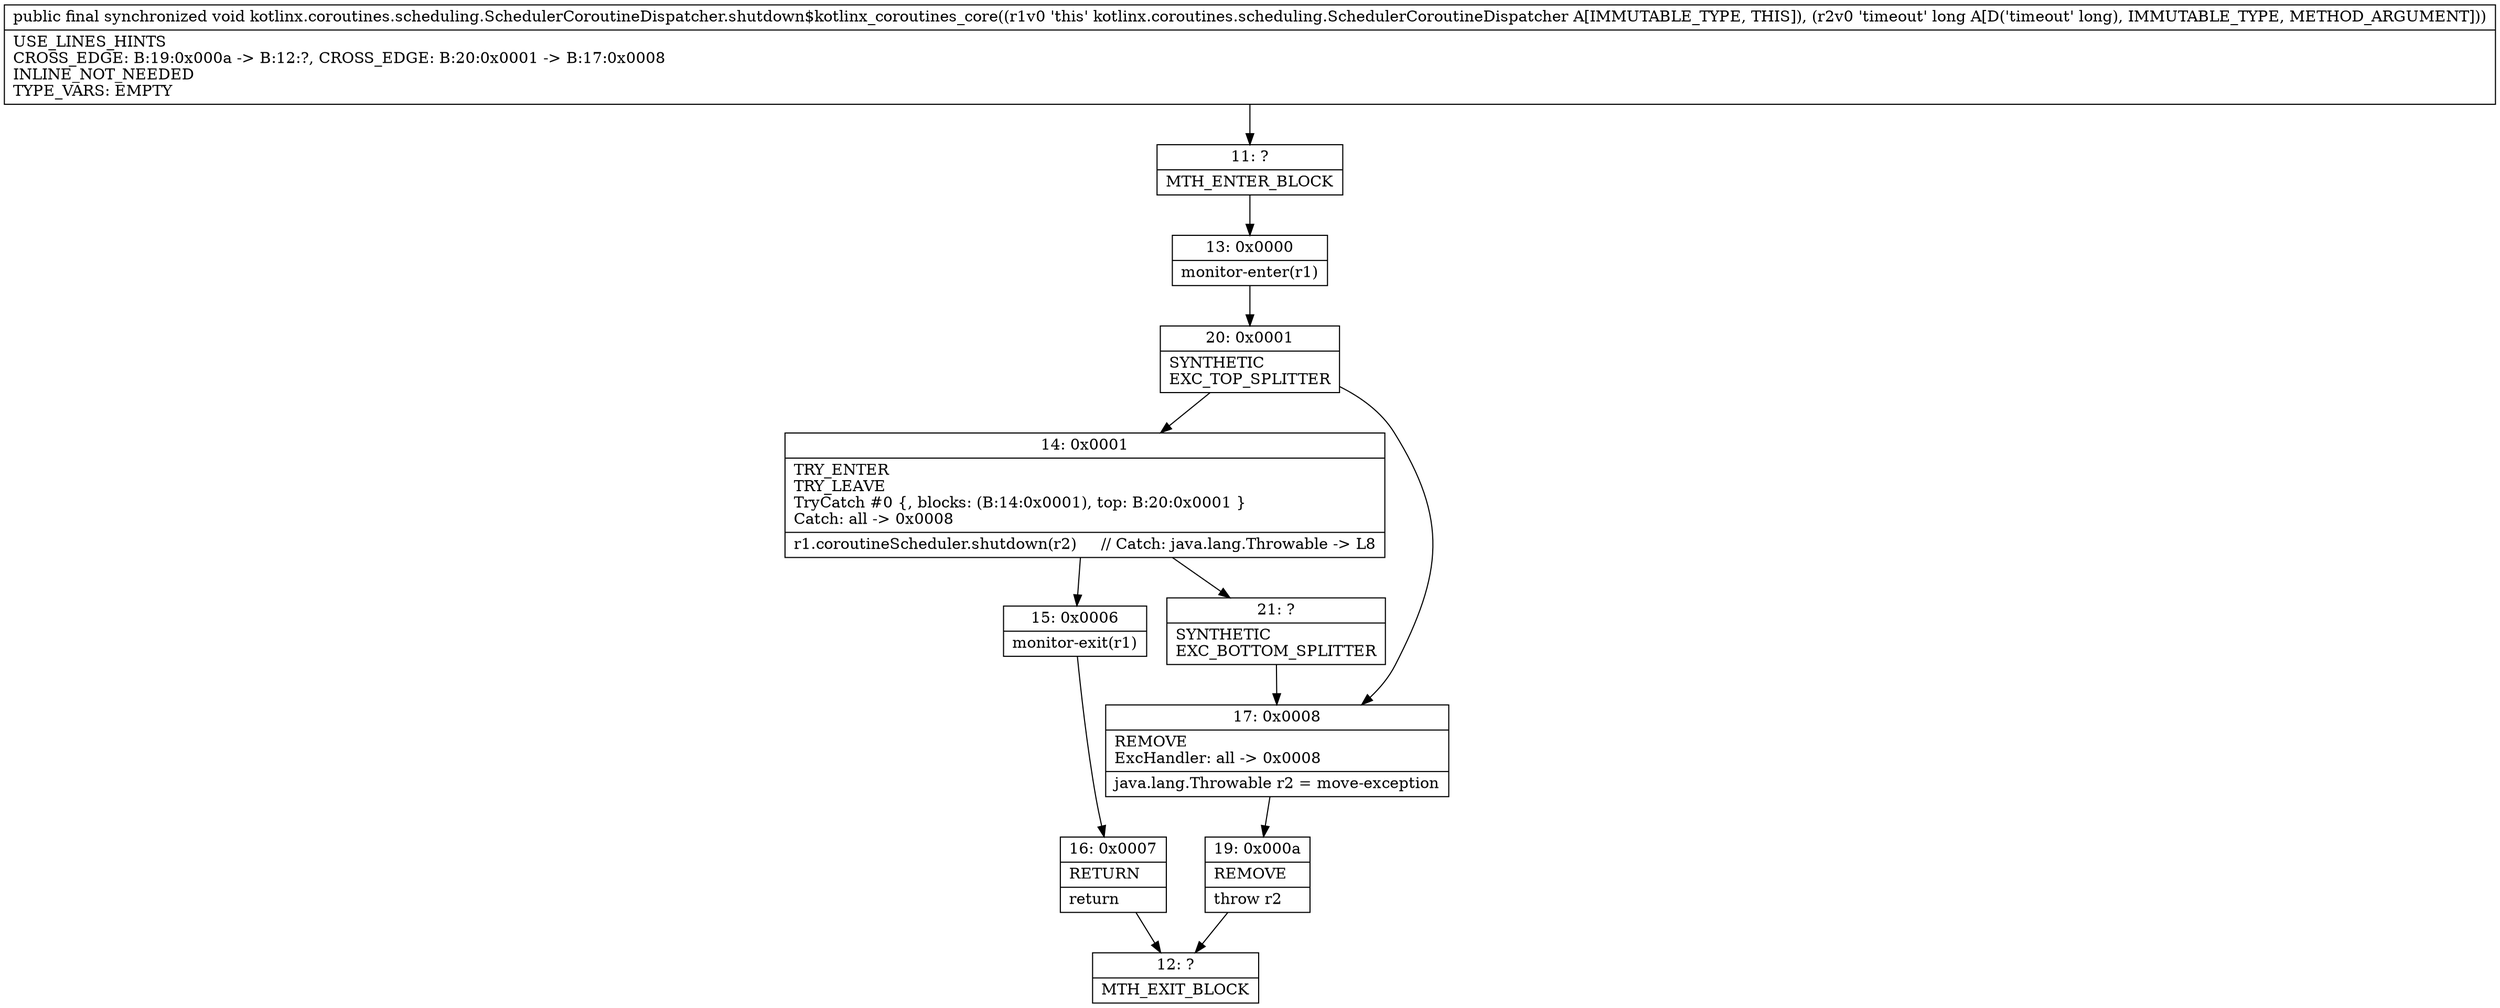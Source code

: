 digraph "CFG forkotlinx.coroutines.scheduling.SchedulerCoroutineDispatcher.shutdown$kotlinx_coroutines_core(J)V" {
Node_11 [shape=record,label="{11\:\ ?|MTH_ENTER_BLOCK\l}"];
Node_13 [shape=record,label="{13\:\ 0x0000|monitor\-enter(r1)\l}"];
Node_20 [shape=record,label="{20\:\ 0x0001|SYNTHETIC\lEXC_TOP_SPLITTER\l}"];
Node_14 [shape=record,label="{14\:\ 0x0001|TRY_ENTER\lTRY_LEAVE\lTryCatch #0 \{, blocks: (B:14:0x0001), top: B:20:0x0001 \}\lCatch: all \-\> 0x0008\l|r1.coroutineScheduler.shutdown(r2)     \/\/ Catch: java.lang.Throwable \-\> L8\l}"];
Node_15 [shape=record,label="{15\:\ 0x0006|monitor\-exit(r1)\l}"];
Node_16 [shape=record,label="{16\:\ 0x0007|RETURN\l|return\l}"];
Node_12 [shape=record,label="{12\:\ ?|MTH_EXIT_BLOCK\l}"];
Node_21 [shape=record,label="{21\:\ ?|SYNTHETIC\lEXC_BOTTOM_SPLITTER\l}"];
Node_17 [shape=record,label="{17\:\ 0x0008|REMOVE\lExcHandler: all \-\> 0x0008\l|java.lang.Throwable r2 = move\-exception\l}"];
Node_19 [shape=record,label="{19\:\ 0x000a|REMOVE\l|throw r2\l}"];
MethodNode[shape=record,label="{public final synchronized void kotlinx.coroutines.scheduling.SchedulerCoroutineDispatcher.shutdown$kotlinx_coroutines_core((r1v0 'this' kotlinx.coroutines.scheduling.SchedulerCoroutineDispatcher A[IMMUTABLE_TYPE, THIS]), (r2v0 'timeout' long A[D('timeout' long), IMMUTABLE_TYPE, METHOD_ARGUMENT]))  | USE_LINES_HINTS\lCROSS_EDGE: B:19:0x000a \-\> B:12:?, CROSS_EDGE: B:20:0x0001 \-\> B:17:0x0008\lINLINE_NOT_NEEDED\lTYPE_VARS: EMPTY\l}"];
MethodNode -> Node_11;Node_11 -> Node_13;
Node_13 -> Node_20;
Node_20 -> Node_14;
Node_20 -> Node_17;
Node_14 -> Node_15;
Node_14 -> Node_21;
Node_15 -> Node_16;
Node_16 -> Node_12;
Node_21 -> Node_17;
Node_17 -> Node_19;
Node_19 -> Node_12;
}


